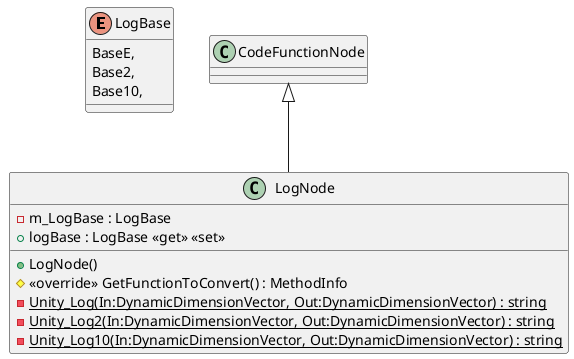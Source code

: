 @startuml
enum LogBase {
    BaseE,
    Base2,
    Base10,
}
class LogNode {
    + LogNode()
    - m_LogBase : LogBase
    + logBase : LogBase <<get>> <<set>>
    # <<override>> GetFunctionToConvert() : MethodInfo
    {static} - Unity_Log(In:DynamicDimensionVector, Out:DynamicDimensionVector) : string
    {static} - Unity_Log2(In:DynamicDimensionVector, Out:DynamicDimensionVector) : string
    {static} - Unity_Log10(In:DynamicDimensionVector, Out:DynamicDimensionVector) : string
}
CodeFunctionNode <|-- LogNode
@enduml
